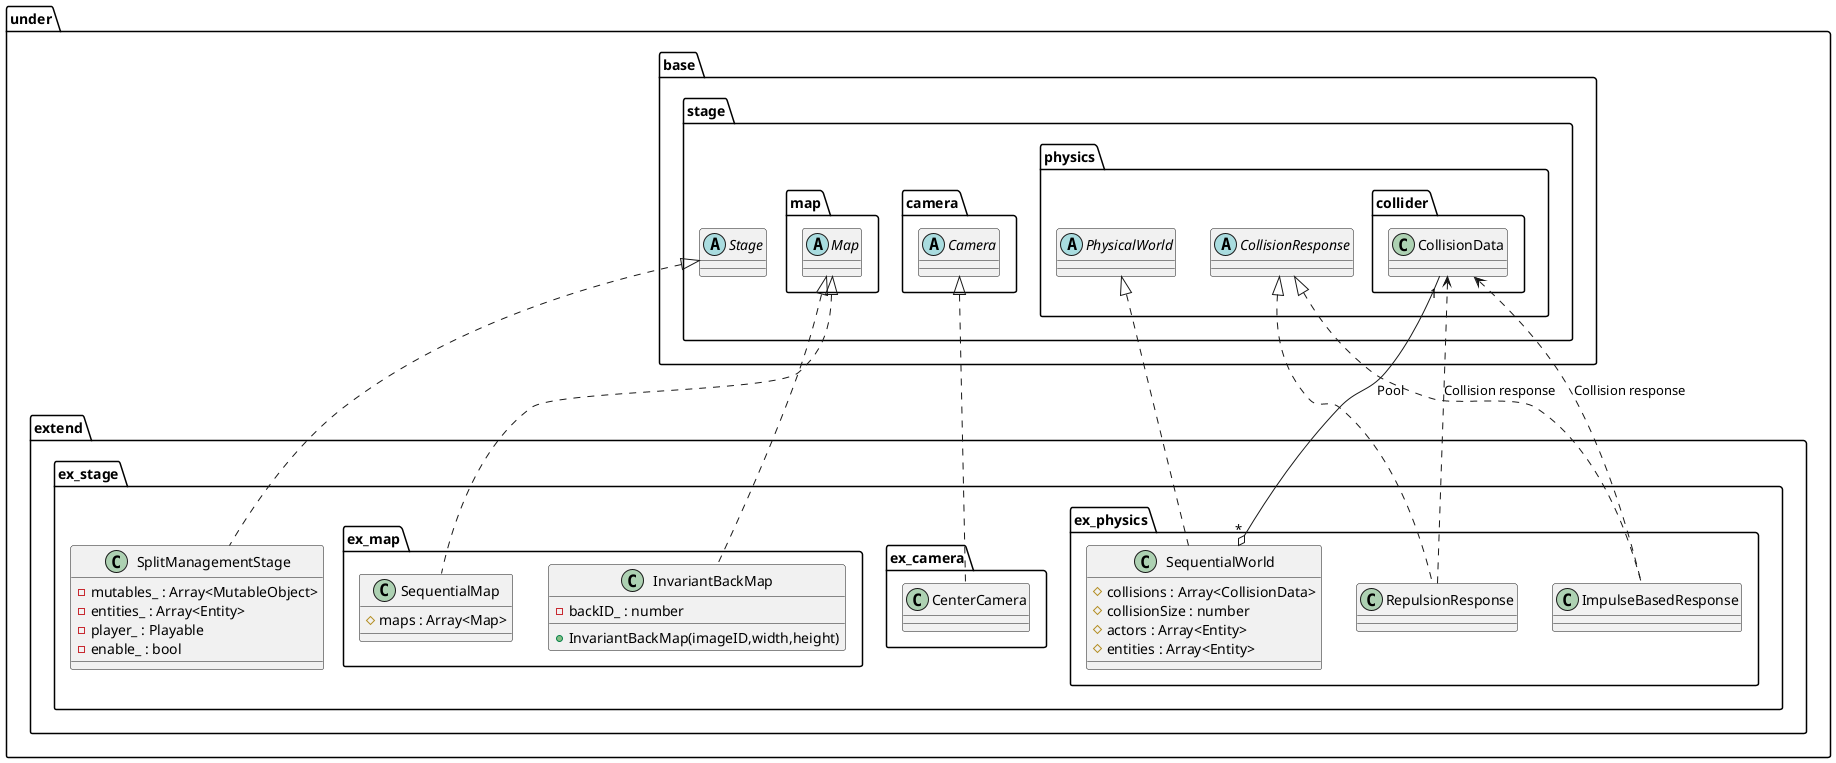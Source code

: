 @startuml StageExtend
package under {
    package extend {
        package ex_stage {
            class SplitManagementStage {
                -mutables_ : Array<MutableObject>
                -entities_ : Array<Entity>
                -player_ : Playable
                -enable_ : bool
            }
            package ex_map {
                class SequentialMap {
                    #maps : Array<Map>
                }
                class InvariantBackMap {
                    +InvariantBackMap(imageID,width,height)
                    -backID_ : number
                }
            }
            package ex_camera {
                class CenterCamera
            }

            package ex_physics {
                class SequentialWorld {
                    #collisions : Array<CollisionData>
                    #collisionSize : number
                    #actors : Array<Entity>
                    #entities : Array<Entity>
                }
                class ImpulseBasedResponse
                class RepulsionResponse
            }
        }
    }
}

package under {
    package base {
        package stage {
            abstract Stage
            package map {
                abstract Map
            }
            package camera {
                abstract Camera
            }
            package physics {
                abstract PhysicalWorld
                abstract CollisionResponse
                package collider {
                    class CollisionData
                }
            }
        }
    }
}

CollisionData <.. ImpulseBasedResponse : Collision response
CollisionData <.. RepulsionResponse : Collision response
CollisionData "1"--o "*"SequentialWorld : Pool

Stage <|.. SplitManagementStage
Camera <|.. CenterCamera
Map <|.. SequentialMap
Map <|.. InvariantBackMap
PhysicalWorld <|.. SequentialWorld
CollisionResponse <|.. ImpulseBasedResponse
CollisionResponse <|.. RepulsionResponse

@enduml
